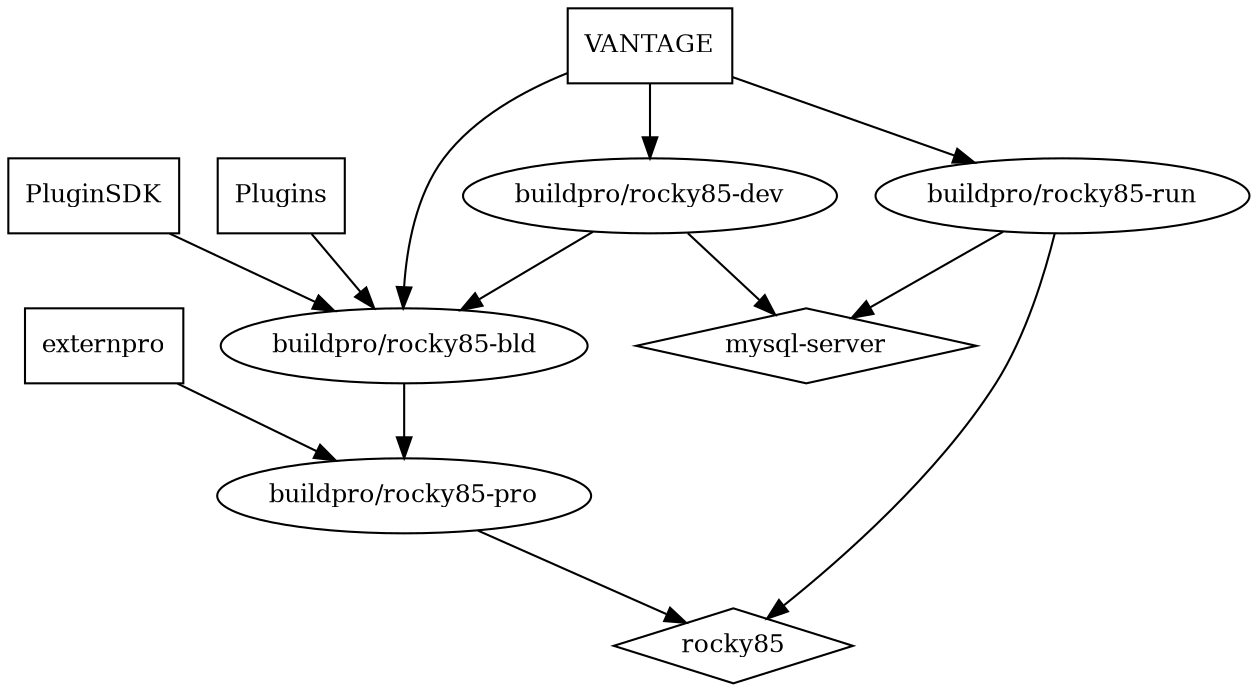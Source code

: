 digraph GG {
  node [fontsize=12];
  "rocky85" [shape=diamond];
  "mysql-server" [shape=diamond];
  "externpro" [shape=box];
  "PluginSDK" [shape=box];
  "Plugins" [shape=box];
  "VANTAGE" [shape=box];
  "buildpro/rocky85-run" -> "rocky85";
  "buildpro/rocky85-pro" -> "rocky85";
  "buildpro/rocky85-bld" -> "buildpro/rocky85-pro";
  "buildpro/rocky85-dev" -> "buildpro/rocky85-bld";
  "buildpro/rocky85-dev" -> "mysql-server";
  "buildpro/rocky85-run" -> "mysql-server";
  "externpro" -> "buildpro/rocky85-pro";
  "PluginSDK" -> "buildpro/rocky85-bld";
  "Plugins" -> "buildpro/rocky85-bld";
  "VANTAGE" -> "buildpro/rocky85-bld";
  "VANTAGE" -> "buildpro/rocky85-dev";
  "VANTAGE" -> "buildpro/rocky85-run";
}
